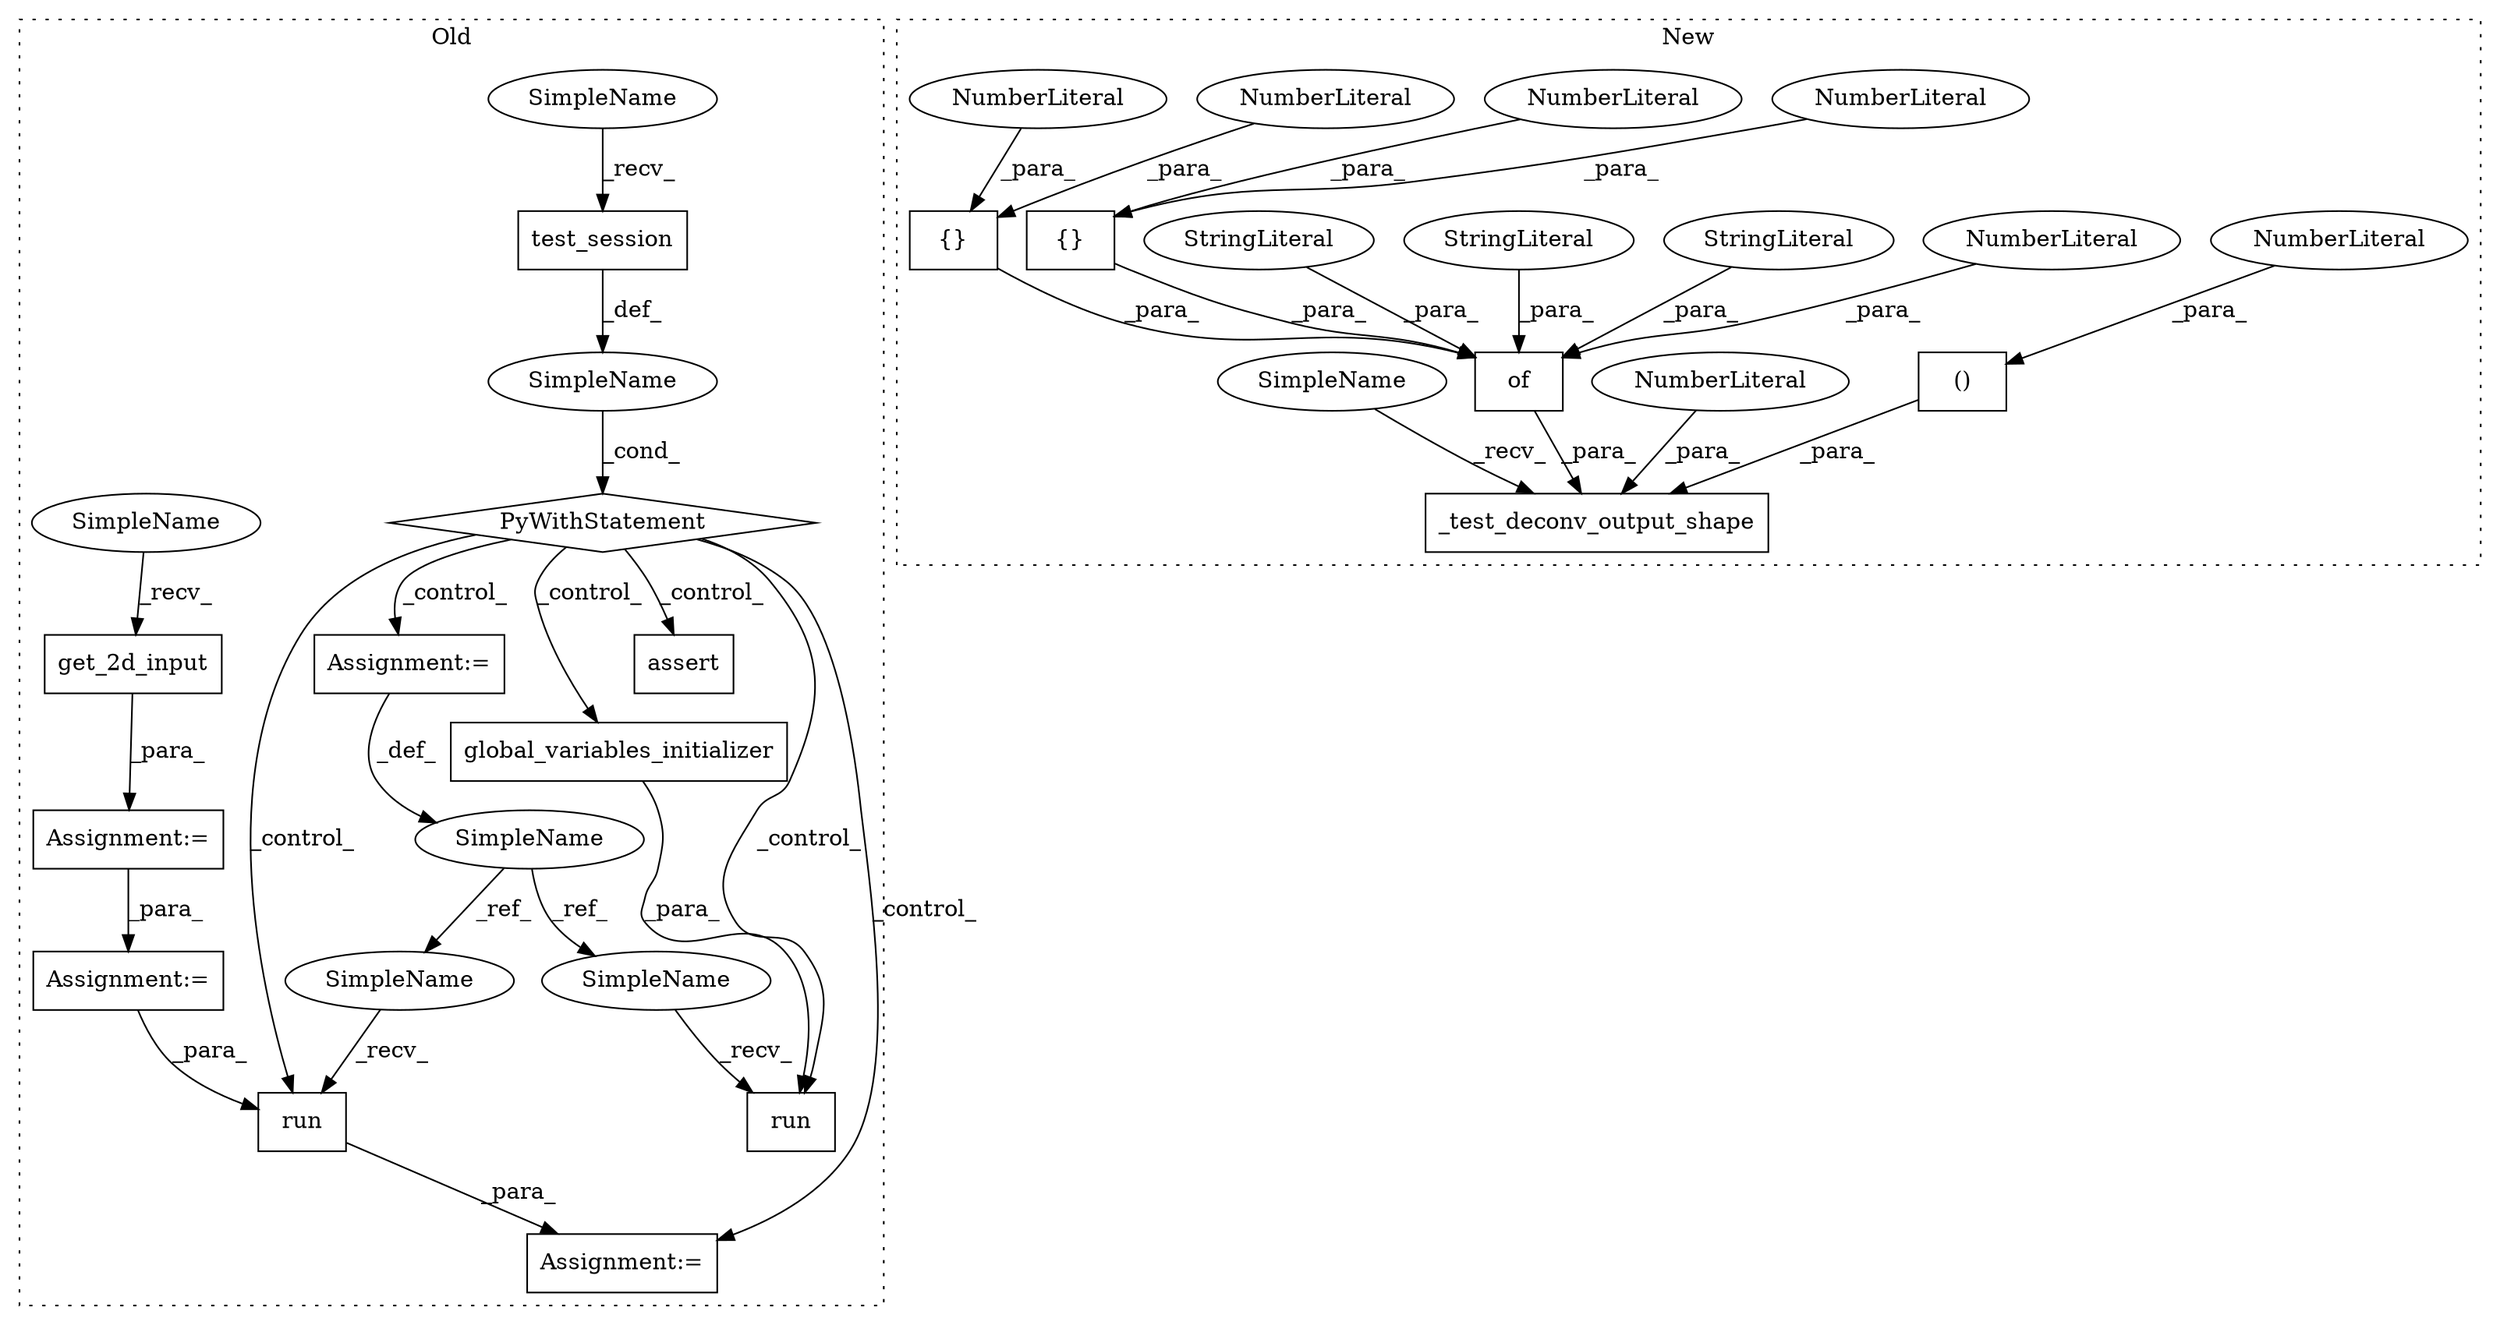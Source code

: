 digraph G {
subgraph cluster0 {
1 [label="test_session" a="32" s="8852" l="14" shape="box"];
6 [label="global_variables_initializer" a="32" s="8912" l="30" shape="box"];
7 [label="SimpleName" a="42" s="" l="" shape="ellipse"];
8 [label="PyWithStatement" a="104" s="8837,8866" l="10,2" shape="diamond"];
11 [label="run" a="32" s="8897,8942" l="4,1" shape="box"];
12 [label="Assignment:=" a="7" s="8957" l="1" shape="box"];
13 [label="run" a="32" s="8963,8979" l="4,1" shape="box"];
14 [label="SimpleName" a="42" s="8880" l="4" shape="ellipse"];
18 [label="Assignment:=" a="7" s="8880" l="4" shape="box"];
19 [label="Assignment:=" a="7" s="8652" l="1" shape="box"];
20 [label="Assignment:=" a="7" s="8795" l="1" shape="box"];
24 [label="get_2d_input" a="32" s="8658" l="14" shape="box"];
28 [label="assert" a="32" s="8993,9075" l="22,1" shape="box"];
29 [label="SimpleName" a="42" s="8958" l="4" shape="ellipse"];
30 [label="SimpleName" a="42" s="8892" l="4" shape="ellipse"];
31 [label="SimpleName" a="42" s="8847" l="4" shape="ellipse"];
32 [label="SimpleName" a="42" s="8653" l="4" shape="ellipse"];
label = "Old";
style="dotted";
}
subgraph cluster1 {
2 [label="_test_deconv_output_shape" a="32" s="8389,8480" l="26,2" shape="box"];
3 [label="()" a="106" s="8434" l="46" shape="box"];
4 [label="NumberLiteral" a="34" s="8448" l="2" shape="ellipse"];
5 [label="NumberLiteral" a="34" s="8415" l="1" shape="ellipse"];
9 [label="of" a="32" s="8188,8377" l="3,1" shape="box"];
10 [label="NumberLiteral" a="34" s="8207" l="2" shape="ellipse"];
15 [label="StringLiteral" a="45" s="8280" l="15" shape="ellipse"];
16 [label="StringLiteral" a="45" s="8263" l="11" shape="ellipse"];
17 [label="StringLiteral" a="45" s="8191" l="15" shape="ellipse"];
21 [label="{}" a="4" s="8257,8261" l="1,1" shape="box"];
22 [label="NumberLiteral" a="34" s="8260" l="1" shape="ellipse"];
23 [label="NumberLiteral" a="34" s="8258" l="1" shape="ellipse"];
25 [label="{}" a="4" s="8233,8237" l="1,1" shape="box"];
26 [label="NumberLiteral" a="34" s="8236" l="1" shape="ellipse"];
27 [label="NumberLiteral" a="34" s="8234" l="1" shape="ellipse"];
33 [label="SimpleName" a="42" s="8384" l="4" shape="ellipse"];
label = "New";
style="dotted";
}
1 -> 7 [label="_def_"];
3 -> 2 [label="_para_"];
4 -> 3 [label="_para_"];
5 -> 2 [label="_para_"];
6 -> 11 [label="_para_"];
7 -> 8 [label="_cond_"];
8 -> 11 [label="_control_"];
8 -> 6 [label="_control_"];
8 -> 12 [label="_control_"];
8 -> 28 [label="_control_"];
8 -> 13 [label="_control_"];
8 -> 18 [label="_control_"];
9 -> 2 [label="_para_"];
10 -> 9 [label="_para_"];
13 -> 12 [label="_para_"];
14 -> 29 [label="_ref_"];
14 -> 30 [label="_ref_"];
15 -> 9 [label="_para_"];
16 -> 9 [label="_para_"];
17 -> 9 [label="_para_"];
18 -> 14 [label="_def_"];
19 -> 20 [label="_para_"];
20 -> 13 [label="_para_"];
21 -> 9 [label="_para_"];
22 -> 21 [label="_para_"];
23 -> 21 [label="_para_"];
24 -> 19 [label="_para_"];
25 -> 9 [label="_para_"];
26 -> 25 [label="_para_"];
27 -> 25 [label="_para_"];
29 -> 13 [label="_recv_"];
30 -> 11 [label="_recv_"];
31 -> 1 [label="_recv_"];
32 -> 24 [label="_recv_"];
33 -> 2 [label="_recv_"];
}